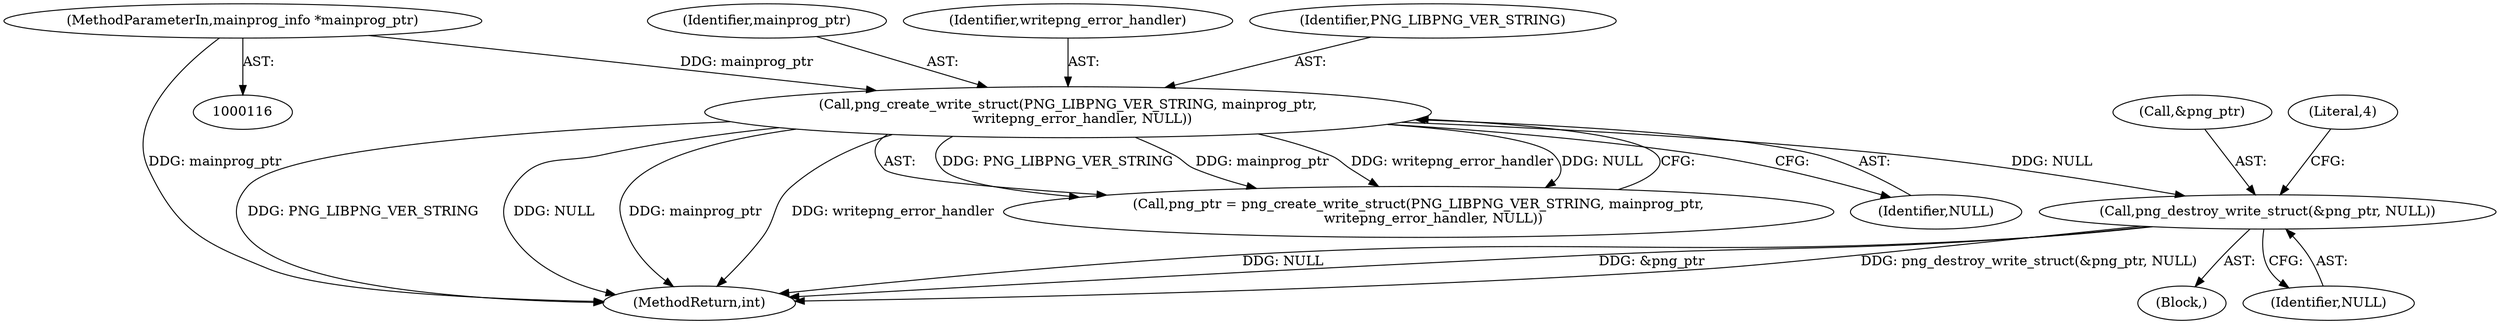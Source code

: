 digraph "1_Android_9d4853418ab2f754c2b63e091c29c5529b8b86ca_10@API" {
"1000143" [label="(Call,png_destroy_write_struct(&png_ptr, NULL))"];
"1000125" [label="(Call,png_create_write_struct(PNG_LIBPNG_VER_STRING, mainprog_ptr,\n       writepng_error_handler, NULL))"];
"1000117" [label="(MethodParameterIn,mainprog_info *mainprog_ptr)"];
"1000129" [label="(Identifier,NULL)"];
"1000144" [label="(Call,&png_ptr)"];
"1000142" [label="(Block,)"];
"1000148" [label="(Literal,4)"];
"1000127" [label="(Identifier,mainprog_ptr)"];
"1000128" [label="(Identifier,writepng_error_handler)"];
"1000143" [label="(Call,png_destroy_write_struct(&png_ptr, NULL))"];
"1000125" [label="(Call,png_create_write_struct(PNG_LIBPNG_VER_STRING, mainprog_ptr,\n       writepng_error_handler, NULL))"];
"1000117" [label="(MethodParameterIn,mainprog_info *mainprog_ptr)"];
"1000146" [label="(Identifier,NULL)"];
"1000126" [label="(Identifier,PNG_LIBPNG_VER_STRING)"];
"1000517" [label="(MethodReturn,int)"];
"1000123" [label="(Call,png_ptr = png_create_write_struct(PNG_LIBPNG_VER_STRING, mainprog_ptr,\n       writepng_error_handler, NULL))"];
"1000143" -> "1000142"  [label="AST: "];
"1000143" -> "1000146"  [label="CFG: "];
"1000144" -> "1000143"  [label="AST: "];
"1000146" -> "1000143"  [label="AST: "];
"1000148" -> "1000143"  [label="CFG: "];
"1000143" -> "1000517"  [label="DDG: &png_ptr"];
"1000143" -> "1000517"  [label="DDG: png_destroy_write_struct(&png_ptr, NULL)"];
"1000143" -> "1000517"  [label="DDG: NULL"];
"1000125" -> "1000143"  [label="DDG: NULL"];
"1000125" -> "1000123"  [label="AST: "];
"1000125" -> "1000129"  [label="CFG: "];
"1000126" -> "1000125"  [label="AST: "];
"1000127" -> "1000125"  [label="AST: "];
"1000128" -> "1000125"  [label="AST: "];
"1000129" -> "1000125"  [label="AST: "];
"1000123" -> "1000125"  [label="CFG: "];
"1000125" -> "1000517"  [label="DDG: PNG_LIBPNG_VER_STRING"];
"1000125" -> "1000517"  [label="DDG: NULL"];
"1000125" -> "1000517"  [label="DDG: mainprog_ptr"];
"1000125" -> "1000517"  [label="DDG: writepng_error_handler"];
"1000125" -> "1000123"  [label="DDG: PNG_LIBPNG_VER_STRING"];
"1000125" -> "1000123"  [label="DDG: mainprog_ptr"];
"1000125" -> "1000123"  [label="DDG: writepng_error_handler"];
"1000125" -> "1000123"  [label="DDG: NULL"];
"1000117" -> "1000125"  [label="DDG: mainprog_ptr"];
"1000117" -> "1000116"  [label="AST: "];
"1000117" -> "1000517"  [label="DDG: mainprog_ptr"];
}
